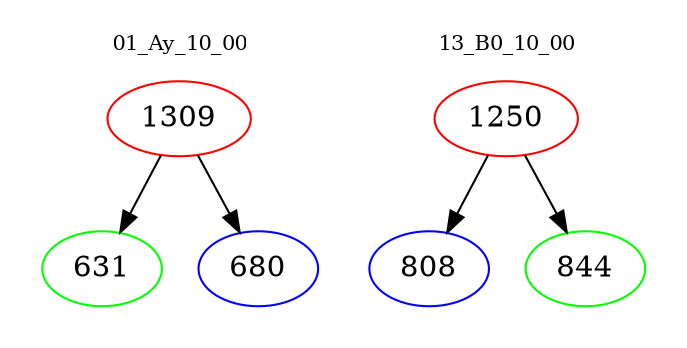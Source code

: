 digraph{
subgraph cluster_0 {
color = white
label = "01_Ay_10_00";
fontsize=10;
T0_1309 [label="1309", color="red"]
T0_1309 -> T0_631 [color="black"]
T0_631 [label="631", color="green"]
T0_1309 -> T0_680 [color="black"]
T0_680 [label="680", color="blue"]
}
subgraph cluster_1 {
color = white
label = "13_B0_10_00";
fontsize=10;
T1_1250 [label="1250", color="red"]
T1_1250 -> T1_808 [color="black"]
T1_808 [label="808", color="blue"]
T1_1250 -> T1_844 [color="black"]
T1_844 [label="844", color="green"]
}
}
